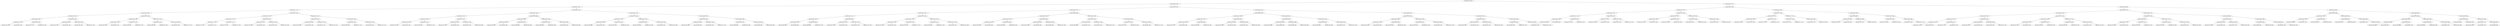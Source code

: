 digraph G{
650449538 [label="Node{data=[6232, 6232]}"]
650449538 -> 23263618
23263618 [label="Node{data=[4663, 4663]}"]
23263618 -> 1776447632
1776447632 [label="Node{data=[2232, 2232]}"]
1776447632 -> 589513484
589513484 [label="Node{data=[2171, 2171]}"]
589513484 -> 763106536
763106536 [label="Node{data=[1488, 1488]}"]
763106536 -> 1002722860
1002722860 [label="Node{data=[1480, 1480]}"]
1002722860 -> 1096337204
1096337204 [label="Node{data=[1248, 1248]}"]
1096337204 -> 2019215152
2019215152 [label="Node{data=[1182, 1182]}"]
2019215152 -> 894195591
894195591 [label="Node{data=[1163, 1163]}"]
2019215152 -> 740299316
740299316 [label="Node{data=[1239, 1239]}"]
1096337204 -> 726012387
726012387 [label="Node{data=[1436, 1436]}"]
726012387 -> 84619516
84619516 [label="Node{data=[1377, 1377]}"]
726012387 -> 1387048885
1387048885 [label="Node{data=[1459, 1459]}"]
1002722860 -> 2117183078
2117183078 [label="Node{data=[1484, 1484]}"]
2117183078 -> 1709402442
1709402442 [label="Node{data=[1482, 1482]}"]
1709402442 -> 959658458
959658458 [label="Node{data=[1481, 1481]}"]
1709402442 -> 248899662
248899662 [label="Node{data=[1483, 1483]}"]
2117183078 -> 2099543396
2099543396 [label="Node{data=[1486, 1486]}"]
2099543396 -> 66319027
66319027 [label="Node{data=[1485, 1485]}"]
2099543396 -> 598669054
598669054 [label="Node{data=[1487, 1487]}"]
763106536 -> 43580765
43580765 [label="Node{data=[2008, 2008]}"]
43580765 -> 1552514871
1552514871 [label="Node{data=[1492, 1492]}"]
1552514871 -> 1089697919
1089697919 [label="Node{data=[1490, 1490]}"]
1089697919 -> 348024729
348024729 [label="Node{data=[1489, 1489]}"]
1089697919 -> 1367935558
1367935558 [label="Node{data=[1491, 1491]}"]
1552514871 -> 1190049671
1190049671 [label="Node{data=[1745, 1745]}"]
1190049671 -> 486870949
486870949 [label="Node{data=[1493, 1493]}"]
1190049671 -> 2048948539
2048948539 [label="Node{data=[1907, 1907]}"]
43580765 -> 1675794179
1675794179 [label="Node{data=[2167, 2167]}"]
1675794179 -> 1350780535
1350780535 [label="Node{data=[2010, 2010]}"]
1350780535 -> 1699615717
1699615717 [label="Node{data=[2009, 2009]}"]
1350780535 -> 484329430
484329430 [label="Node{data=[2016, 2016]}"]
1675794179 -> 1811120577
1811120577 [label="Node{data=[2169, 2169]}"]
1811120577 -> 554291766
554291766 [label="Node{data=[2168, 2168]}"]
1811120577 -> 877472969
877472969 [label="Node{data=[2170, 2170]}"]
589513484 -> 1522744673
1522744673 [label="Node{data=[2187, 2187]}"]
1522744673 -> 759775857
759775857 [label="Node{data=[2179, 2179]}"]
759775857 -> 1111408012
1111408012 [label="Node{data=[2175, 2175]}"]
1111408012 -> 524872294
524872294 [label="Node{data=[2173, 2173]}"]
524872294 -> 1545856219
1545856219 [label="Node{data=[2172, 2172]}"]
524872294 -> 991850468
991850468 [label="Node{data=[2174, 2174]}"]
1111408012 -> 217806806
217806806 [label="Node{data=[2177, 2177]}"]
217806806 -> 1412999157
1412999157 [label="Node{data=[2176, 2176]}"]
217806806 -> 402560149
402560149 [label="Node{data=[2178, 2178]}"]
759775857 -> 1607968961
1607968961 [label="Node{data=[2183, 2183]}"]
1607968961 -> 147140906
147140906 [label="Node{data=[2181, 2181]}"]
147140906 -> 424880328
424880328 [label="Node{data=[2180, 2180]}"]
147140906 -> 2053786955
2053786955 [label="Node{data=[2182, 2182]}"]
1607968961 -> 412709735
412709735 [label="Node{data=[2185, 2185]}"]
412709735 -> 963927359
963927359 [label="Node{data=[2184, 2184]}"]
412709735 -> 971061169
971061169 [label="Node{data=[2186, 2186]}"]
1522744673 -> 298395091
298395091 [label="Node{data=[2224, 2224]}"]
298395091 -> 1108897478
1108897478 [label="Node{data=[2220, 2220]}"]
1108897478 -> 1503546911
1503546911 [label="Node{data=[2189, 2189]}"]
1503546911 -> 1777514018
1777514018 [label="Node{data=[2188, 2188]}"]
1503546911 -> 827191666
827191666 [label="Node{data=[2190, 2190]}"]
1108897478 -> 807589827
807589827 [label="Node{data=[2222, 2222]}"]
807589827 -> 468162926
468162926 [label="Node{data=[2221, 2221]}"]
807589827 -> 1742237590
1742237590 [label="Node{data=[2223, 2223]}"]
298395091 -> 968938622
968938622 [label="Node{data=[2228, 2228]}"]
968938622 -> 536510538
536510538 [label="Node{data=[2226, 2226]}"]
536510538 -> 946951730
946951730 [label="Node{data=[2225, 2225]}"]
536510538 -> 485567093
485567093 [label="Node{data=[2227, 2227]}"]
968938622 -> 598568625
598568625 [label="Node{data=[2230, 2230]}"]
598568625 -> 1746813534
1746813534 [label="Node{data=[2229, 2229]}"]
598568625 -> 1517046185
1517046185 [label="Node{data=[2231, 2231]}"]
1776447632 -> 1331393043
1331393043 [label="Node{data=[3097, 3097]}"]
1331393043 -> 130762159
130762159 [label="Node{data=[3081, 3081]}"]
130762159 -> 492698554
492698554 [label="Node{data=[3073, 3073]}"]
492698554 -> 633653433
633653433 [label="Node{data=[2236, 2236]}"]
633653433 -> 832302584
832302584 [label="Node{data=[2234, 2234]}"]
832302584 -> 1814044761
1814044761 [label="Node{data=[2233, 2233]}"]
832302584 -> 517117516
517117516 [label="Node{data=[2235, 2235]}"]
633653433 -> 491783215
491783215 [label="Node{data=[3071, 3071]}"]
491783215 -> 1942670928
1942670928 [label="Node{data=[2245, 2245]}"]
491783215 -> 503650968
503650968 [label="Node{data=[3072, 3072]}"]
492698554 -> 342855650
342855650 [label="Node{data=[3077, 3077]}"]
342855650 -> 151224380
151224380 [label="Node{data=[3075, 3075]}"]
151224380 -> 740194050
740194050 [label="Node{data=[3074, 3074]}"]
151224380 -> 452553155
452553155 [label="Node{data=[3076, 3076]}"]
342855650 -> 1921119713
1921119713 [label="Node{data=[3079, 3079]}"]
1921119713 -> 1737918957
1737918957 [label="Node{data=[3078, 3078]}"]
1921119713 -> 946820218
946820218 [label="Node{data=[3080, 3080]}"]
130762159 -> 1770620357
1770620357 [label="Node{data=[3089, 3089]}"]
1770620357 -> 341461992
341461992 [label="Node{data=[3085, 3085]}"]
341461992 -> 1204842863
1204842863 [label="Node{data=[3083, 3083]}"]
1204842863 -> 98447723
98447723 [label="Node{data=[3082, 3082]}"]
1204842863 -> 551300024
551300024 [label="Node{data=[3084, 3084]}"]
341461992 -> 1713316160
1713316160 [label="Node{data=[3087, 3087]}"]
1713316160 -> 578842597
578842597 [label="Node{data=[3086, 3086]}"]
1713316160 -> 1453414327
1453414327 [label="Node{data=[3088, 3088]}"]
1770620357 -> 400635696
400635696 [label="Node{data=[3093, 3093]}"]
400635696 -> 149623213
149623213 [label="Node{data=[3091, 3091]}"]
149623213 -> 691386386
691386386 [label="Node{data=[3090, 3090]}"]
149623213 -> 1970626156
1970626156 [label="Node{data=[3092, 3092]}"]
400635696 -> 1806937925
1806937925 [label="Node{data=[3095, 3095]}"]
1806937925 -> 990232039
990232039 [label="Node{data=[3094, 3094]}"]
1806937925 -> 1072986045
1072986045 [label="Node{data=[3096, 3096]}"]
1331393043 -> 1613617169
1613617169 [label="Node{data=[3425, 3425]}"]
1613617169 -> 370313942
370313942 [label="Node{data=[3105, 3105]}"]
370313942 -> 7268214
7268214 [label="Node{data=[3101, 3101]}"]
7268214 -> 473637209
473637209 [label="Node{data=[3099, 3099]}"]
473637209 -> 307793823
307793823 [label="Node{data=[3098, 3098]}"]
473637209 -> 278852408
278852408 [label="Node{data=[3100, 3100]}"]
7268214 -> 1732043530
1732043530 [label="Node{data=[3103, 3103]}"]
1732043530 -> 575158109
575158109 [label="Node{data=[3102, 3102]}"]
1732043530 -> 1958371580
1958371580 [label="Node{data=[3104, 3104]}"]
370313942 -> 333072992
333072992 [label="Node{data=[3361, 3361]}"]
333072992 -> 327077794
327077794 [label="Node{data=[3349, 3349]}"]
327077794 -> 1894768719
1894768719 [label="Node{data=[3106, 3106]}"]
327077794 -> 1467339566
1467339566 [label="Node{data=[3360, 3360]}"]
333072992 -> 381491946
381491946 [label="Node{data=[3363, 3363]}"]
381491946 -> 1935393856
1935393856 [label="Node{data=[3362, 3362]}"]
381491946 -> 2092543996
2092543996 [label="Node{data=[3364, 3364]}"]
1613617169 -> 95223782
95223782 [label="Node{data=[4655, 4655]}"]
95223782 -> 2067324915
2067324915 [label="Node{data=[3635, 3635]}"]
2067324915 -> 1449950480
1449950480 [label="Node{data=[3440, 3440]}"]
1449950480 -> 1738272366
1738272366 [label="Node{data=[3439, 3439]}"]
1449950480 -> 95055540
95055540 [label="Node{data=[3604, 3604]}"]
2067324915 -> 944832181
944832181 [label="Node{data=[3679, 3679]}"]
944832181 -> 224497746
224497746 [label="Node{data=[3651, 3651]}"]
944832181 -> 900851470
900851470 [label="Node{data=[3761, 3761]}"]
95223782 -> 1673064642
1673064642 [label="Node{data=[4659, 4659]}"]
1673064642 -> 1545740118
1545740118 [label="Node{data=[4657, 4657]}"]
1545740118 -> 1572923264
1572923264 [label="Node{data=[4656, 4656]}"]
1545740118 -> 1744036513
1744036513 [label="Node{data=[4658, 4658]}"]
1673064642 -> 1139355773
1139355773 [label="Node{data=[4661, 4661]}"]
1139355773 -> 268259321
268259321 [label="Node{data=[4660, 4660]}"]
1139355773 -> 1440433505
1440433505 [label="Node{data=[4662, 4662]}"]
23263618 -> 767902609
767902609 [label="Node{data=[5138, 5138]}"]
767902609 -> 665183372
665183372 [label="Node{data=[4817, 4817]}"]
665183372 -> 1111684358
1111684358 [label="Node{data=[4703, 4703]}"]
1111684358 -> 1295863906
1295863906 [label="Node{data=[4671, 4671]}"]
1295863906 -> 1248021407
1248021407 [label="Node{data=[4667, 4667]}"]
1248021407 -> 1114265563
1114265563 [label="Node{data=[4665, 4665]}"]
1114265563 -> 391475285
391475285 [label="Node{data=[4664, 4664]}"]
1114265563 -> 810327197
810327197 [label="Node{data=[4666, 4666]}"]
1248021407 -> 1621300920
1621300920 [label="Node{data=[4669, 4669]}"]
1621300920 -> 1885819384
1885819384 [label="Node{data=[4668, 4668]}"]
1621300920 -> 1284259961
1284259961 [label="Node{data=[4670, 4670]}"]
1295863906 -> 410027265
410027265 [label="Node{data=[4699, 4699]}"]
410027265 -> 1620989537
1620989537 [label="Node{data=[4673, 4673]}"]
1620989537 -> 716972827
716972827 [label="Node{data=[4672, 4672]}"]
1620989537 -> 77410749
77410749 [label="Node{data=[4674, 4674]}"]
410027265 -> 416933026
416933026 [label="Node{data=[4701, 4701]}"]
416933026 -> 174494854
174494854 [label="Node{data=[4700, 4700]}"]
416933026 -> 1099553322
1099553322 [label="Node{data=[4702, 4702]}"]
1111684358 -> 745802623
745802623 [label="Node{data=[4780, 4780]}"]
745802623 -> 2069825191
2069825191 [label="Node{data=[4707, 4707]}"]
2069825191 -> 1159954414
1159954414 [label="Node{data=[4705, 4705]}"]
1159954414 -> 1257547242
1257547242 [label="Node{data=[4704, 4704]}"]
1159954414 -> 1180131384
1180131384 [label="Node{data=[4706, 4706]}"]
2069825191 -> 1161706603
1161706603 [label="Node{data=[4755, 4755]}"]
1161706603 -> 465364781
465364781 [label="Node{data=[4750, 4750]}"]
1161706603 -> 1946733125
1946733125 [label="Node{data=[4775, 4775]}"]
745802623 -> 161690204
161690204 [label="Node{data=[4813, 4813]}"]
161690204 -> 1036687975
1036687975 [label="Node{data=[4811, 4811]}"]
1036687975 -> 1102288764
1102288764 [label="Node{data=[4810, 4810]}"]
1036687975 -> 1943746541
1943746541 [label="Node{data=[4812, 4812]}"]
161690204 -> 1668991512
1668991512 [label="Node{data=[4815, 4815]}"]
1668991512 -> 168459698
168459698 [label="Node{data=[4814, 4814]}"]
1668991512 -> 1465844728
1465844728 [label="Node{data=[4816, 4816]}"]
665183372 -> 2098279073
2098279073 [label="Node{data=[4868, 4868]}"]
2098279073 -> 1217273105
1217273105 [label="Node{data=[4825, 4825]}"]
1217273105 -> 288362079
288362079 [label="Node{data=[4821, 4821]}"]
288362079 -> 1054842690
1054842690 [label="Node{data=[4819, 4819]}"]
1054842690 -> 1252992514
1252992514 [label="Node{data=[4818, 4818]}"]
1054842690 -> 1920060627
1920060627 [label="Node{data=[4820, 4820]}"]
288362079 -> 1663202868
1663202868 [label="Node{data=[4823, 4823]}"]
1663202868 -> 566612125
566612125 [label="Node{data=[4822, 4822]}"]
1663202868 -> 317287825
317287825 [label="Node{data=[4824, 4824]}"]
1217273105 -> 1845636171
1845636171 [label="Node{data=[4864, 4864]}"]
1845636171 -> 518091881
518091881 [label="Node{data=[4862, 4862]}"]
518091881 -> 288300560
288300560 [label="Node{data=[4861, 4861]}"]
518091881 -> 1223916609
1223916609 [label="Node{data=[4863, 4863]}"]
1845636171 -> 929849696
929849696 [label="Node{data=[4866, 4866]}"]
929849696 -> 582683096
582683096 [label="Node{data=[4865, 4865]}"]
929849696 -> 1259162625
1259162625 [label="Node{data=[4867, 4867]}"]
2098279073 -> 416227413
416227413 [label="Node{data=[4876, 4876]}"]
416227413 -> 1283208525
1283208525 [label="Node{data=[4872, 4872]}"]
1283208525 -> 913506515
913506515 [label="Node{data=[4870, 4870]}"]
913506515 -> 390020952
390020952 [label="Node{data=[4869, 4869]}"]
913506515 -> 1980983394
1980983394 [label="Node{data=[4871, 4871]}"]
1283208525 -> 1533603248
1533603248 [label="Node{data=[4874, 4874]}"]
1533603248 -> 1966283670
1966283670 [label="Node{data=[4873, 4873]}"]
1533603248 -> 462962583
462962583 [label="Node{data=[4875, 4875]}"]
416227413 -> 1982137598
1982137598 [label="Node{data=[4880, 4880]}"]
1982137598 -> 1790730983
1790730983 [label="Node{data=[4878, 4878]}"]
1790730983 -> 121518989
121518989 [label="Node{data=[4877, 4877]}"]
1790730983 -> 1560332410
1560332410 [label="Node{data=[4879, 4879]}"]
1982137598 -> 56370640
56370640 [label="Node{data=[5108, 5108]}"]
56370640 -> 184468486
184468486 [label="Node{data=[4881, 4881]}"]
56370640 -> 2087347335
2087347335 [label="Node{data=[5115, 5115]}"]
767902609 -> 670179432
670179432 [label="Node{data=[6182, 6182]}"]
670179432 -> 1172501475
1172501475 [label="Node{data=[5883, 5883]}"]
1172501475 -> 960549293
960549293 [label="Node{data=[5419, 5419]}"]
960549293 -> 379700318
379700318 [label="Node{data=[5270, 5270]}"]
379700318 -> 551962498
551962498 [label="Node{data=[5166, 5166]}"]
551962498 -> 1925830038
1925830038 [label="Node{data=[5152, 5152]}"]
551962498 -> 1295757275
1295757275 [label="Node{data=[5246, 5246]}"]
379700318 -> 1428164886
1428164886 [label="Node{data=[5355, 5355]}"]
1428164886 -> 1206421095
1206421095 [label="Node{data=[5354, 5354]}"]
1428164886 -> 2075237993
2075237993 [label="Node{data=[5382, 5382]}"]
960549293 -> 1801761715
1801761715 [label="Node{data=[5582, 5582]}"]
1801761715 -> 1041872744
1041872744 [label="Node{data=[5529, 5529]}"]
1041872744 -> 1027720562
1027720562 [label="Node{data=[5503, 5503]}"]
1041872744 -> 1249138277
1249138277 [label="Node{data=[5543, 5543]}"]
1801761715 -> 79924659
79924659 [label="Node{data=[5818, 5818]}"]
79924659 -> 1997723828
1997723828 [label="Node{data=[5624, 5624]}"]
79924659 -> 1145825649
1145825649 [label="Node{data=[5882, 5882]}"]
1172501475 -> 744773859
744773859 [label="Node{data=[5891, 5891]}"]
744773859 -> 886240969
886240969 [label="Node{data=[5887, 5887]}"]
886240969 -> 1441025951
1441025951 [label="Node{data=[5885, 5885]}"]
1441025951 -> 1325343795
1325343795 [label="Node{data=[5884, 5884]}"]
1441025951 -> 1087557199
1087557199 [label="Node{data=[5886, 5886]}"]
886240969 -> 1670712354
1670712354 [label="Node{data=[5889, 5889]}"]
1670712354 -> 343555960
343555960 [label="Node{data=[5888, 5888]}"]
1670712354 -> 588468088
588468088 [label="Node{data=[5890, 5890]}"]
744773859 -> 1977966051
1977966051 [label="Node{data=[6150, 6150]}"]
1977966051 -> 1046133601
1046133601 [label="Node{data=[5893, 5893]}"]
1046133601 -> 2074001965
2074001965 [label="Node{data=[5892, 5892]}"]
1046133601 -> 1112484521
1112484521 [label="Node{data=[5894, 5894]}"]
1977966051 -> 488275270
488275270 [label="Node{data=[6180, 6180]}"]
488275270 -> 1987075127
1987075127 [label="Node{data=[6179, 6179]}"]
488275270 -> 2071099262
2071099262 [label="Node{data=[6181, 6181]}"]
670179432 -> 1087574235
1087574235 [label="Node{data=[6198, 6198]}"]
1087574235 -> 242066890
242066890 [label="Node{data=[6190, 6190]}"]
242066890 -> 2047398356
2047398356 [label="Node{data=[6186, 6186]}"]
2047398356 -> 313098348
313098348 [label="Node{data=[6184, 6184]}"]
313098348 -> 1243877162
1243877162 [label="Node{data=[6183, 6183]}"]
313098348 -> 688173137
688173137 [label="Node{data=[6185, 6185]}"]
2047398356 -> 356401876
356401876 [label="Node{data=[6188, 6188]}"]
356401876 -> 1263147775
1263147775 [label="Node{data=[6187, 6187]}"]
356401876 -> 561844707
561844707 [label="Node{data=[6189, 6189]}"]
242066890 -> 771206053
771206053 [label="Node{data=[6194, 6194]}"]
771206053 -> 1253598253
1253598253 [label="Node{data=[6192, 6192]}"]
1253598253 -> 1363022439
1363022439 [label="Node{data=[6191, 6191]}"]
1253598253 -> 403039146
403039146 [label="Node{data=[6193, 6193]}"]
771206053 -> 138402188
138402188 [label="Node{data=[6196, 6196]}"]
138402188 -> 19877290
19877290 [label="Node{data=[6195, 6195]}"]
138402188 -> 539220674
539220674 [label="Node{data=[6197, 6197]}"]
1087574235 -> 395081183
395081183 [label="Node{data=[6224, 6224]}"]
395081183 -> 1636379931
1636379931 [label="Node{data=[6220, 6220]}"]
1636379931 -> 439385757
439385757 [label="Node{data=[6218, 6218]}"]
439385757 -> 620450515
620450515 [label="Node{data=[6199, 6199]}"]
439385757 -> 1345186078
1345186078 [label="Node{data=[6219, 6219]}"]
1636379931 -> 2028271605
2028271605 [label="Node{data=[6222, 6222]}"]
2028271605 -> 1631169250
1631169250 [label="Node{data=[6221, 6221]}"]
2028271605 -> 522846684
522846684 [label="Node{data=[6223, 6223]}"]
395081183 -> 544243262
544243262 [label="Node{data=[6228, 6228]}"]
544243262 -> 2138341018
2138341018 [label="Node{data=[6226, 6226]}"]
2138341018 -> 1404478764
1404478764 [label="Node{data=[6225, 6225]}"]
2138341018 -> 484276839
484276839 [label="Node{data=[6227, 6227]}"]
544243262 -> 1073702476
1073702476 [label="Node{data=[6230, 6230]}"]
1073702476 -> 1671647111
1671647111 [label="Node{data=[6229, 6229]}"]
1073702476 -> 89786650
89786650 [label="Node{data=[6231, 6231]}"]
650449538 -> 1914918292
1914918292 [label="Node{data=[8172, 8172]}"]
1914918292 -> 908755098
908755098 [label="Node{data=[7866, 7866]}"]
908755098 -> 1326198447
1326198447 [label="Node{data=[7823, 7823]}"]
1326198447 -> 441187469
441187469 [label="Node{data=[7815, 7815]}"]
441187469 -> 1915524517
1915524517 [label="Node{data=[7811, 7811]}"]
1915524517 -> 274785578
274785578 [label="Node{data=[6234, 6234]}"]
274785578 -> 1052231903
1052231903 [label="Node{data=[6233, 6233]}"]
274785578 -> 2078139408
2078139408 [label="Node{data=[6280, 6280]}"]
1915524517 -> 1833621363
1833621363 [label="Node{data=[7813, 7813]}"]
1833621363 -> 2048140869
2048140869 [label="Node{data=[7812, 7812]}"]
1833621363 -> 2061887720
2061887720 [label="Node{data=[7814, 7814]}"]
441187469 -> 1854701248
1854701248 [label="Node{data=[7819, 7819]}"]
1854701248 -> 1430707501
1430707501 [label="Node{data=[7817, 7817]}"]
1430707501 -> 247197646
247197646 [label="Node{data=[7816, 7816]}"]
1430707501 -> 1531765849
1531765849 [label="Node{data=[7818, 7818]}"]
1854701248 -> 1455156110
1455156110 [label="Node{data=[7821, 7821]}"]
1455156110 -> 905440193
905440193 [label="Node{data=[7820, 7820]}"]
1455156110 -> 1692645166
1692645166 [label="Node{data=[7822, 7822]}"]
1326198447 -> 1488054727
1488054727 [label="Node{data=[7831, 7831]}"]
1488054727 -> 1365216964
1365216964 [label="Node{data=[7827, 7827]}"]
1365216964 -> 1534910157
1534910157 [label="Node{data=[7825, 7825]}"]
1534910157 -> 585058379
585058379 [label="Node{data=[7824, 7824]}"]
1534910157 -> 1970762246
1970762246 [label="Node{data=[7826, 7826]}"]
1365216964 -> 1483992002
1483992002 [label="Node{data=[7829, 7829]}"]
1483992002 -> 1699007671
1699007671 [label="Node{data=[7828, 7828]}"]
1483992002 -> 1031884100
1031884100 [label="Node{data=[7830, 7830]}"]
1488054727 -> 1932062640
1932062640 [label="Node{data=[7835, 7835]}"]
1932062640 -> 876754924
876754924 [label="Node{data=[7833, 7833]}"]
876754924 -> 1998611623
1998611623 [label="Node{data=[7832, 7832]}"]
876754924 -> 1090317418
1090317418 [label="Node{data=[7834, 7834]}"]
1932062640 -> 1956503210
1956503210 [label="Node{data=[7864, 7864]}"]
1956503210 -> 1363507842
1363507842 [label="Node{data=[7836, 7836]}"]
1956503210 -> 624175441
624175441 [label="Node{data=[7865, 7865]}"]
908755098 -> 34344481
34344481 [label="Node{data=[7882, 7882]}"]
34344481 -> 419362884
419362884 [label="Node{data=[7874, 7874]}"]
419362884 -> 1645543603
1645543603 [label="Node{data=[7870, 7870]}"]
1645543603 -> 1726993153
1726993153 [label="Node{data=[7868, 7868]}"]
1726993153 -> 74495227
74495227 [label="Node{data=[7867, 7867]}"]
1726993153 -> 1805865193
1805865193 [label="Node{data=[7869, 7869]}"]
1645543603 -> 561628598
561628598 [label="Node{data=[7872, 7872]}"]
561628598 -> 966159683
966159683 [label="Node{data=[7871, 7871]}"]
561628598 -> 952156646
952156646 [label="Node{data=[7873, 7873]}"]
419362884 -> 1226177039
1226177039 [label="Node{data=[7878, 7878]}"]
1226177039 -> 648987374
648987374 [label="Node{data=[7876, 7876]}"]
648987374 -> 743984909
743984909 [label="Node{data=[7875, 7875]}"]
648987374 -> 313095313
313095313 [label="Node{data=[7877, 7877]}"]
1226177039 -> 1946825033
1946825033 [label="Node{data=[7880, 7880]}"]
1946825033 -> 618869908
618869908 [label="Node{data=[7879, 7879]}"]
1946825033 -> 1244477218
1244477218 [label="Node{data=[7881, 7881]}"]
34344481 -> 326754058
326754058 [label="Node{data=[7890, 7890]}"]
326754058 -> 920400981
920400981 [label="Node{data=[7886, 7886]}"]
920400981 -> 195490190
195490190 [label="Node{data=[7884, 7884]}"]
195490190 -> 680612863
680612863 [label="Node{data=[7883, 7883]}"]
195490190 -> 1968003176
1968003176 [label="Node{data=[7885, 7885]}"]
920400981 -> 577025032
577025032 [label="Node{data=[7888, 7888]}"]
577025032 -> 519183179
519183179 [label="Node{data=[7887, 7887]}"]
577025032 -> 1012837825
1012837825 [label="Node{data=[7889, 7889]}"]
326754058 -> 600783930
600783930 [label="Node{data=[7894, 7894]}"]
600783930 -> 604768447
604768447 [label="Node{data=[7892, 7892]}"]
604768447 -> 707422006
707422006 [label="Node{data=[7891, 7891]}"]
604768447 -> 1674835735
1674835735 [label="Node{data=[7893, 7893]}"]
600783930 -> 967256507
967256507 [label="Node{data=[7896, 7896]}"]
967256507 -> 2108327872
2108327872 [label="Node{data=[7895, 7895]}"]
967256507 -> 79715476
79715476 [label="Node{data=[8111, 8111]}"]
1914918292 -> 2027382868
2027382868 [label="Node{data=[8808, 8808]}"]
2027382868 -> 2025679876
2025679876 [label="Node{data=[8745, 8745]}"]
2025679876 -> 1367371860
1367371860 [label="Node{data=[8225, 8225]}"]
1367371860 -> 1461891596
1461891596 [label="Node{data=[8180, 8180]}"]
1461891596 -> 351593844
351593844 [label="Node{data=[8176, 8176]}"]
351593844 -> 129660578
129660578 [label="Node{data=[8174, 8174]}"]
129660578 -> 1433056465
1433056465 [label="Node{data=[8173, 8173]}"]
129660578 -> 396025506
396025506 [label="Node{data=[8175, 8175]}"]
351593844 -> 620119648
620119648 [label="Node{data=[8178, 8178]}"]
620119648 -> 1890401082
1890401082 [label="Node{data=[8177, 8177]}"]
620119648 -> 1885459906
1885459906 [label="Node{data=[8179, 8179]}"]
1461891596 -> 835676834
835676834 [label="Node{data=[8184, 8184]}"]
835676834 -> 656207805
656207805 [label="Node{data=[8182, 8182]}"]
656207805 -> 1056011407
1056011407 [label="Node{data=[8181, 8181]}"]
656207805 -> 1086351702
1086351702 [label="Node{data=[8183, 8183]}"]
835676834 -> 168853910
168853910 [label="Node{data=[8186, 8186]}"]
168853910 -> 1253172846
1253172846 [label="Node{data=[8185, 8185]}"]
168853910 -> 2144446139
2144446139 [label="Node{data=[8187, 8187]}"]
1367371860 -> 1008265934
1008265934 [label="Node{data=[8737, 8737]}"]
1008265934 -> 847958250
847958250 [label="Node{data=[8733, 8733]}"]
847958250 -> 2001584707
2001584707 [label="Node{data=[8672, 8672]}"]
2001584707 -> 98260591
98260591 [label="Node{data=[8411, 8411]}"]
2001584707 -> 2129560192
2129560192 [label="Node{data=[8732, 8732]}"]
847958250 -> 445055031
445055031 [label="Node{data=[8735, 8735]}"]
445055031 -> 63014654
63014654 [label="Node{data=[8734, 8734]}"]
445055031 -> 1551286471
1551286471 [label="Node{data=[8736, 8736]}"]
1008265934 -> 1451664203
1451664203 [label="Node{data=[8741, 8741]}"]
1451664203 -> 1948419860
1948419860 [label="Node{data=[8739, 8739]}"]
1948419860 -> 2077956376
2077956376 [label="Node{data=[8738, 8738]}"]
1948419860 -> 297897564
297897564 [label="Node{data=[8740, 8740]}"]
1451664203 -> 1925118932
1925118932 [label="Node{data=[8743, 8743]}"]
1925118932 -> 306497712
306497712 [label="Node{data=[8742, 8742]}"]
1925118932 -> 829689913
829689913 [label="Node{data=[8744, 8744]}"]
2025679876 -> 744151845
744151845 [label="Node{data=[8761, 8761]}"]
744151845 -> 700441889
700441889 [label="Node{data=[8753, 8753]}"]
700441889 -> 487242222
487242222 [label="Node{data=[8749, 8749]}"]
487242222 -> 216962990
216962990 [label="Node{data=[8747, 8747]}"]
216962990 -> 1989666533
1989666533 [label="Node{data=[8746, 8746]}"]
216962990 -> 542606331
542606331 [label="Node{data=[8748, 8748]}"]
487242222 -> 1759157206
1759157206 [label="Node{data=[8751, 8751]}"]
1759157206 -> 284242564
284242564 [label="Node{data=[8750, 8750]}"]
1759157206 -> 1494765233
1494765233 [label="Node{data=[8752, 8752]}"]
700441889 -> 1162626610
1162626610 [label="Node{data=[8757, 8757]}"]
1162626610 -> 2037674342
2037674342 [label="Node{data=[8755, 8755]}"]
2037674342 -> 1611143646
1611143646 [label="Node{data=[8754, 8754]}"]
2037674342 -> 2071899816
2071899816 [label="Node{data=[8756, 8756]}"]
1162626610 -> 1554258467
1554258467 [label="Node{data=[8759, 8759]}"]
1554258467 -> 100773776
100773776 [label="Node{data=[8758, 8758]}"]
1554258467 -> 644317287
644317287 [label="Node{data=[8760, 8760]}"]
744151845 -> 677540333
677540333 [label="Node{data=[8800, 8800]}"]
677540333 -> 1416303552
1416303552 [label="Node{data=[8765, 8765]}"]
1416303552 -> 1595759602
1595759602 [label="Node{data=[8763, 8763]}"]
1595759602 -> 1172544718
1172544718 [label="Node{data=[8762, 8762]}"]
1595759602 -> 2125815942
2125815942 [label="Node{data=[8764, 8764]}"]
1416303552 -> 1926011267
1926011267 [label="Node{data=[8798, 8798]}"]
1926011267 -> 1195089635
1195089635 [label="Node{data=[8797, 8797]}"]
1926011267 -> 510099238
510099238 [label="Node{data=[8799, 8799]}"]
677540333 -> 1266916668
1266916668 [label="Node{data=[8804, 8804]}"]
1266916668 -> 1570051406
1570051406 [label="Node{data=[8802, 8802]}"]
1570051406 -> 1187140761
1187140761 [label="Node{data=[8801, 8801]}"]
1570051406 -> 1668914472
1668914472 [label="Node{data=[8803, 8803]}"]
1266916668 -> 876910086
876910086 [label="Node{data=[8806, 8806]}"]
876910086 -> 1099881125
1099881125 [label="Node{data=[8805, 8805]}"]
876910086 -> 356264081
356264081 [label="Node{data=[8807, 8807]}"]
2027382868 -> 981694403
981694403 [label="Node{data=[8944, 8944]}"]
981694403 -> 719794739
719794739 [label="Node{data=[8936, 8936]}"]
719794739 -> 495689272
495689272 [label="Node{data=[8812, 8812]}"]
495689272 -> 1770472888
1770472888 [label="Node{data=[8810, 8810]}"]
1770472888 -> 1209735716
1209735716 [label="Node{data=[8809, 8809]}"]
1770472888 -> 1535041470
1535041470 [label="Node{data=[8811, 8811]}"]
495689272 -> 440787127
440787127 [label="Node{data=[8934, 8934]}"]
440787127 -> 1237114050
1237114050 [label="Node{data=[8813, 8813]}"]
440787127 -> 1499870699
1499870699 [label="Node{data=[8935, 8935]}"]
719794739 -> 1959297622
1959297622 [label="Node{data=[8940, 8940]}"]
1959297622 -> 1094550560
1094550560 [label="Node{data=[8938, 8938]}"]
1094550560 -> 1850219017
1850219017 [label="Node{data=[8937, 8937]}"]
1094550560 -> 107590470
107590470 [label="Node{data=[8939, 8939]}"]
1959297622 -> 906185711
906185711 [label="Node{data=[8942, 8942]}"]
906185711 -> 464704907
464704907 [label="Node{data=[8941, 8941]}"]
906185711 -> 889457830
889457830 [label="Node{data=[8943, 8943]}"]
981694403 -> 2117888707
2117888707 [label="Node{data=[8960, 8960]}"]
2117888707 -> 1380715224
1380715224 [label="Node{data=[8952, 8952]}"]
1380715224 -> 1600099223
1600099223 [label="Node{data=[8948, 8948]}"]
1600099223 -> 1252771302
1252771302 [label="Node{data=[8946, 8946]}"]
1252771302 -> 1465697282
1465697282 [label="Node{data=[8945, 8945]}"]
1252771302 -> 1702108923
1702108923 [label="Node{data=[8947, 8947]}"]
1600099223 -> 1175780073
1175780073 [label="Node{data=[8950, 8950]}"]
1175780073 -> 1376031544
1376031544 [label="Node{data=[8949, 8949]}"]
1175780073 -> 1674129838
1674129838 [label="Node{data=[8951, 8951]}"]
1380715224 -> 646932714
646932714 [label="Node{data=[8956, 8956]}"]
646932714 -> 1194138976
1194138976 [label="Node{data=[8954, 8954]}"]
1194138976 -> 835116014
835116014 [label="Node{data=[8953, 8953]}"]
1194138976 -> 455661625
455661625 [label="Node{data=[8955, 8955]}"]
646932714 -> 1186806670
1186806670 [label="Node{data=[8958, 8958]}"]
1186806670 -> 1767176228
1767176228 [label="Node{data=[8957, 8957]}"]
1186806670 -> 1850365771
1850365771 [label="Node{data=[8959, 8959]}"]
2117888707 -> 863941547
863941547 [label="Node{data=[9009, 9009]}"]
863941547 -> 472948481
472948481 [label="Node{data=[8962, 8962]}"]
472948481 -> 1391186299
1391186299 [label="Node{data=[8961, 8961]}"]
472948481 -> 1856447586
1856447586 [label="Node{data=[8963, 8963]}"]
863941547 -> 679621110
679621110 [label="Node{data=[9673, 9673]}"]
679621110 -> 819096432
819096432 [label="Node{data=[9671, 9671]}"]
819096432 -> 1019089944
1019089944 [label="Node{data=[9670, 9670]}"]
819096432 -> 1810740185
1810740185 [label="Node{data=[9672, 9672]}"]
679621110 -> 1389966035
1389966035 [label="Node{data=[9689, 9689]}"]
1389966035 -> 1903385107
1903385107 [label="Node{data=[9928, 9928]}"]
}